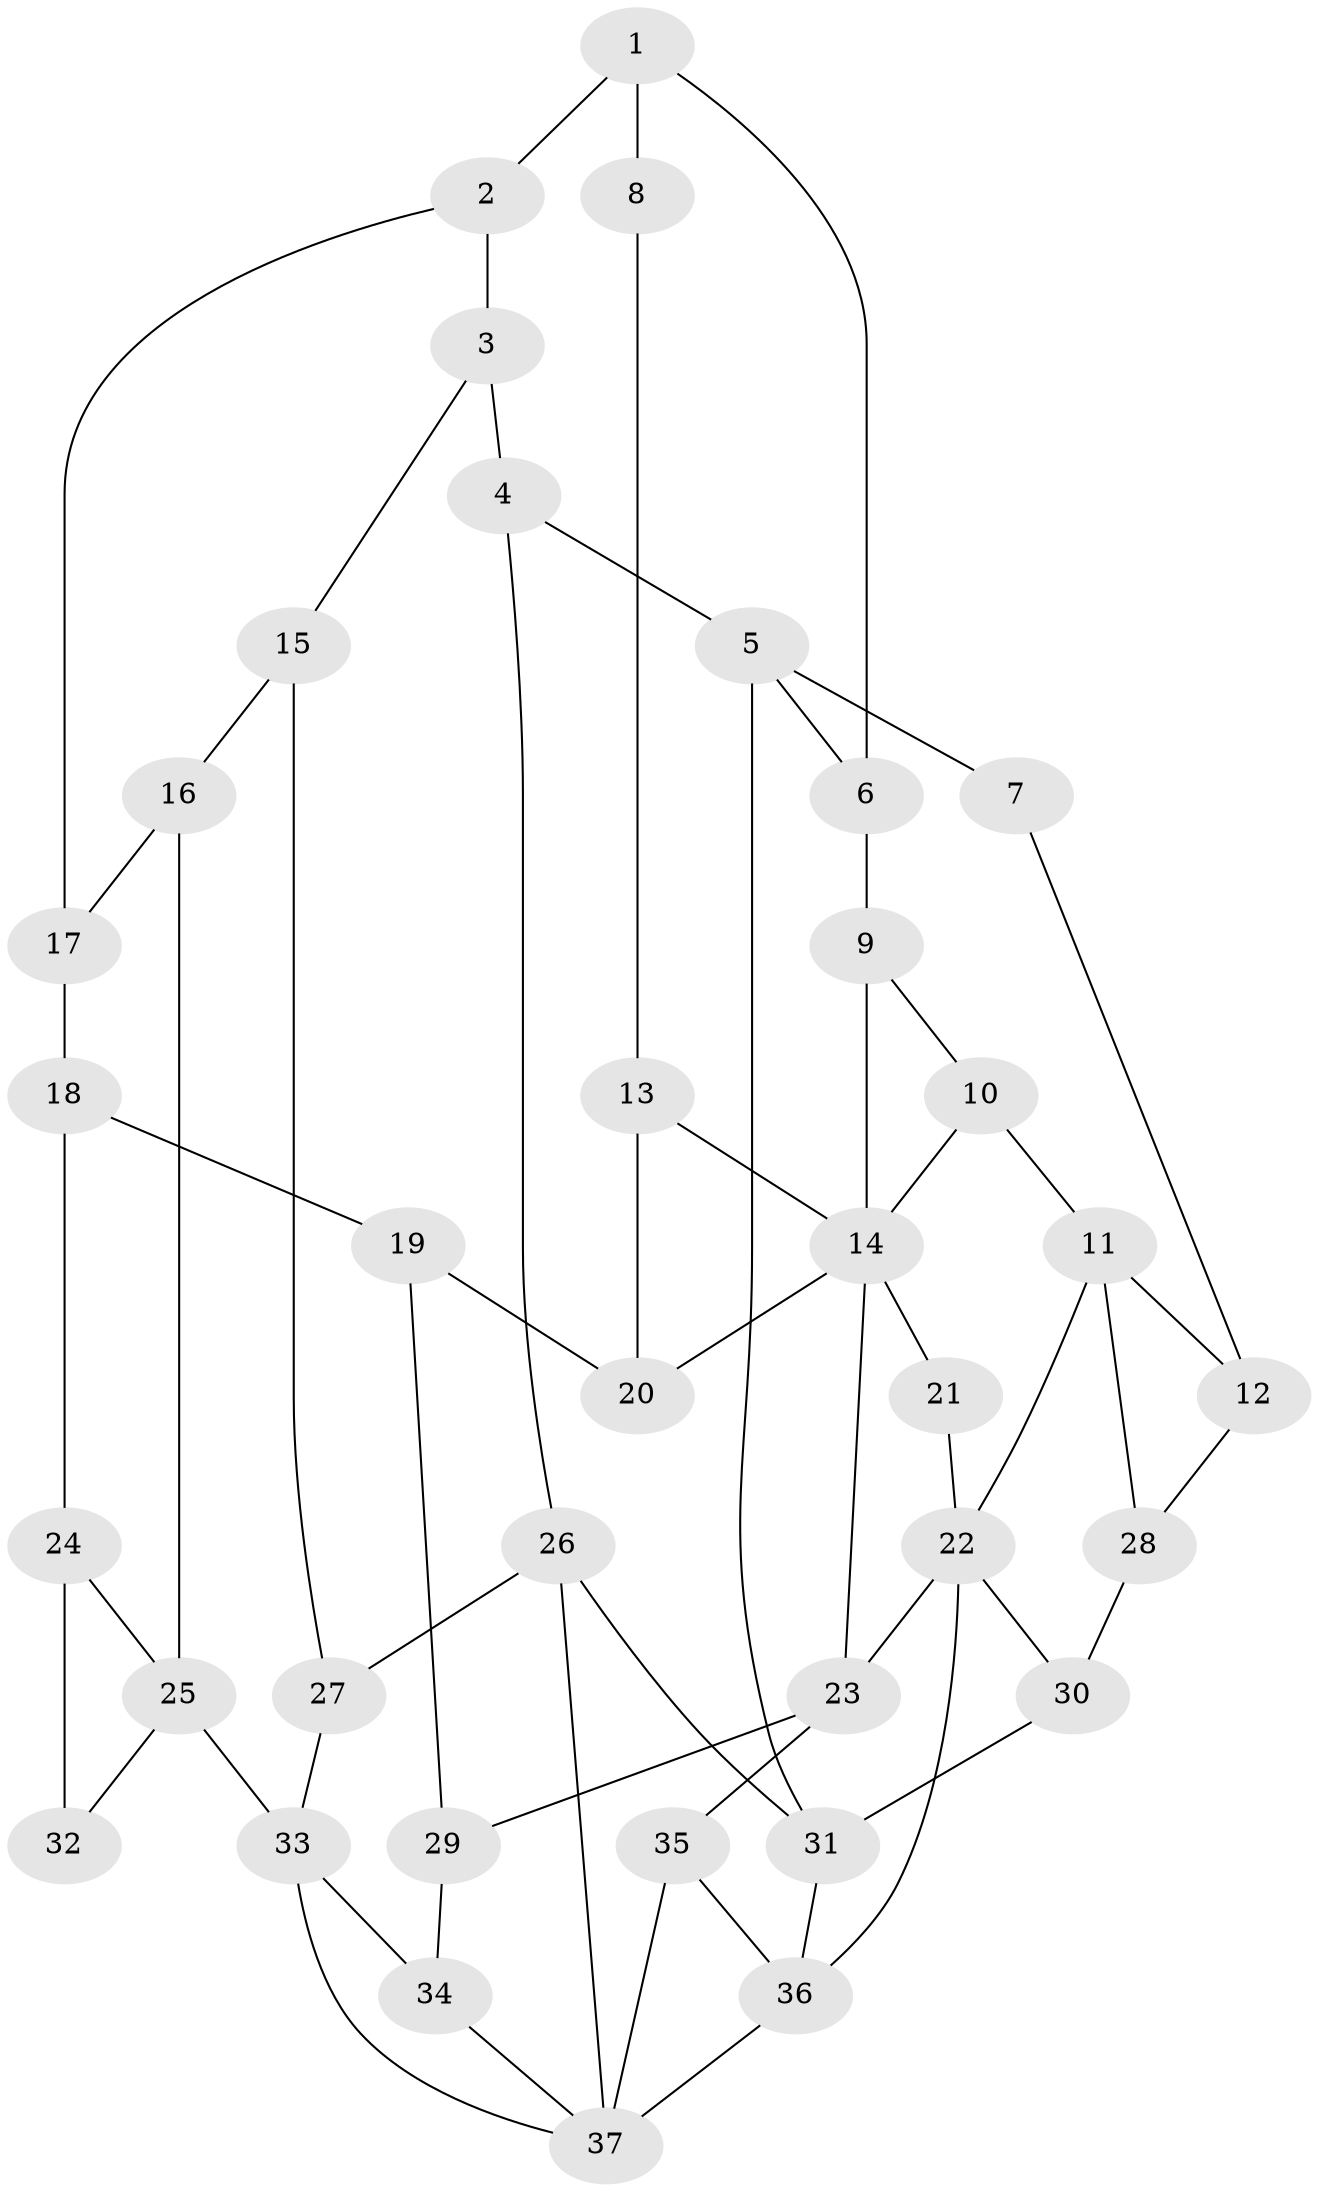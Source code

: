 // original degree distribution, {3: 0.05405405405405406, 4: 0.20270270270270271, 6: 0.22972972972972974, 5: 0.5135135135135135}
// Generated by graph-tools (version 1.1) at 2025/38/03/09/25 02:38:39]
// undirected, 37 vertices, 61 edges
graph export_dot {
graph [start="1"]
  node [color=gray90,style=filled];
  1;
  2;
  3;
  4;
  5;
  6;
  7;
  8;
  9;
  10;
  11;
  12;
  13;
  14;
  15;
  16;
  17;
  18;
  19;
  20;
  21;
  22;
  23;
  24;
  25;
  26;
  27;
  28;
  29;
  30;
  31;
  32;
  33;
  34;
  35;
  36;
  37;
  1 -- 2 [weight=2.0];
  1 -- 6 [weight=1.0];
  1 -- 8 [weight=2.0];
  2 -- 3 [weight=2.0];
  2 -- 17 [weight=1.0];
  3 -- 4 [weight=2.0];
  3 -- 15 [weight=2.0];
  4 -- 5 [weight=1.0];
  4 -- 26 [weight=1.0];
  5 -- 6 [weight=1.0];
  5 -- 7 [weight=2.0];
  5 -- 31 [weight=1.0];
  6 -- 9 [weight=1.0];
  7 -- 12 [weight=1.0];
  8 -- 13 [weight=1.0];
  9 -- 10 [weight=1.0];
  9 -- 14 [weight=1.0];
  10 -- 11 [weight=1.0];
  10 -- 14 [weight=1.0];
  11 -- 12 [weight=1.0];
  11 -- 22 [weight=1.0];
  11 -- 28 [weight=1.0];
  12 -- 28 [weight=1.0];
  13 -- 14 [weight=1.0];
  13 -- 20 [weight=1.0];
  14 -- 20 [weight=1.0];
  14 -- 21 [weight=1.0];
  14 -- 23 [weight=1.0];
  15 -- 16 [weight=2.0];
  15 -- 27 [weight=1.0];
  16 -- 17 [weight=1.0];
  16 -- 25 [weight=1.0];
  17 -- 18 [weight=1.0];
  18 -- 19 [weight=1.0];
  18 -- 24 [weight=1.0];
  19 -- 20 [weight=1.0];
  19 -- 29 [weight=1.0];
  21 -- 22 [weight=2.0];
  22 -- 23 [weight=1.0];
  22 -- 30 [weight=1.0];
  22 -- 36 [weight=1.0];
  23 -- 29 [weight=1.0];
  23 -- 35 [weight=1.0];
  24 -- 25 [weight=1.0];
  24 -- 32 [weight=2.0];
  25 -- 32 [weight=1.0];
  25 -- 33 [weight=2.0];
  26 -- 27 [weight=1.0];
  26 -- 31 [weight=1.0];
  26 -- 37 [weight=1.0];
  27 -- 33 [weight=1.0];
  28 -- 30 [weight=1.0];
  29 -- 34 [weight=1.0];
  30 -- 31 [weight=1.0];
  31 -- 36 [weight=1.0];
  33 -- 34 [weight=2.0];
  33 -- 37 [weight=1.0];
  34 -- 37 [weight=1.0];
  35 -- 36 [weight=1.0];
  35 -- 37 [weight=2.0];
  36 -- 37 [weight=1.0];
}

